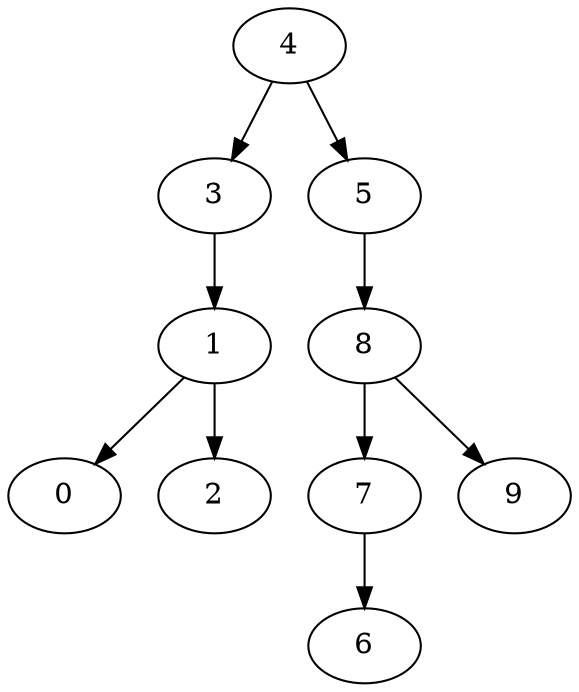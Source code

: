 digraph bintree {
    4 -> 3;
    4 -> 5;
    3 -> 1;
    1 -> 0;
    1 -> 2;
    5 -> 8;
    8 -> 7;
    7 -> 6;
    8 -> 9;
    }
